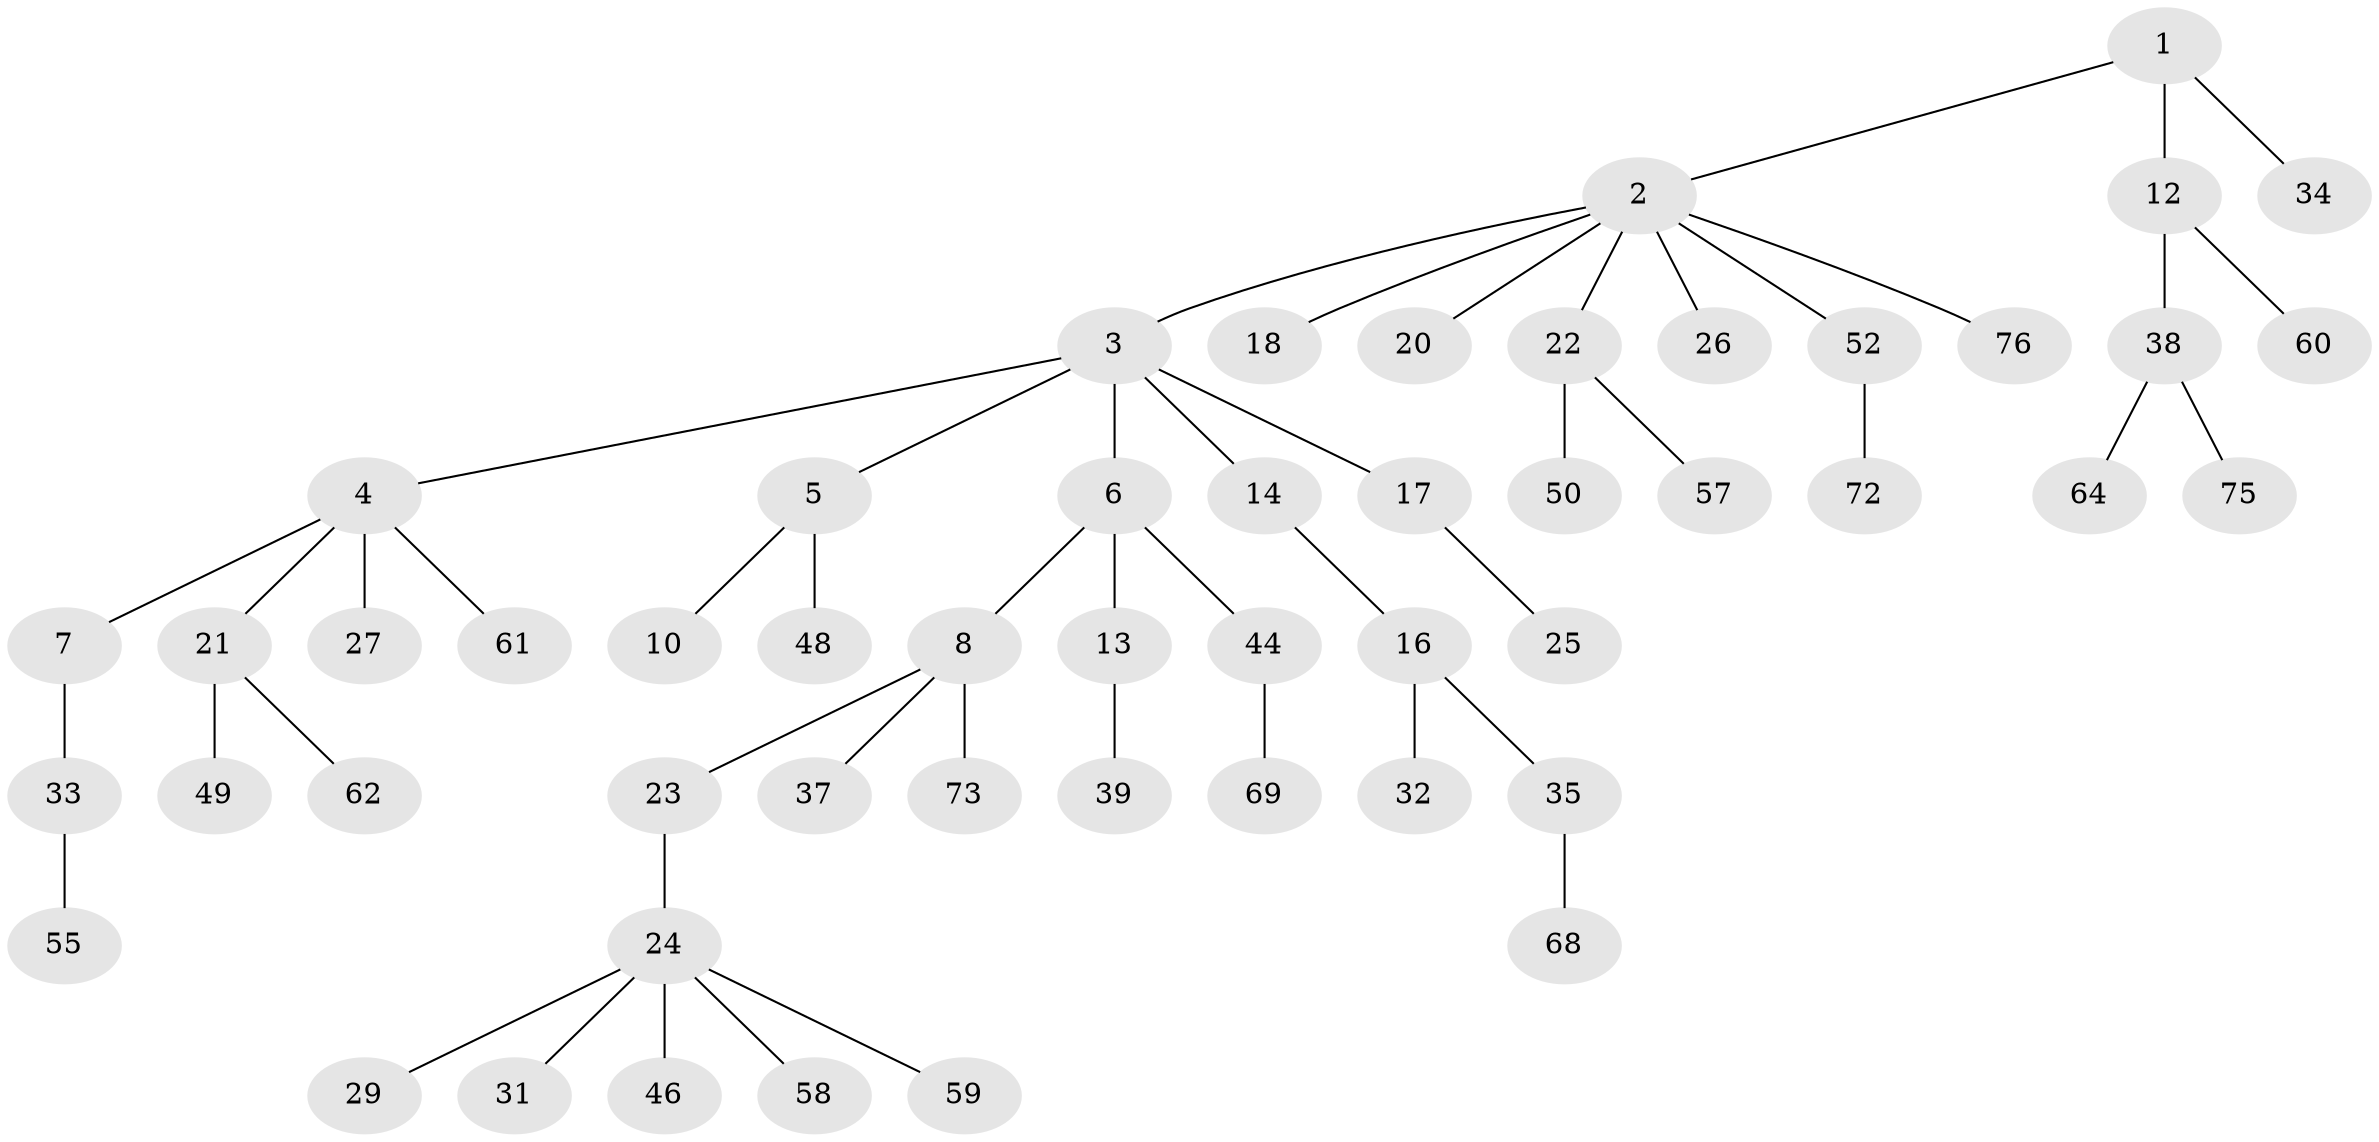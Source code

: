 // original degree distribution, {4: 0.0759493670886076, 7: 0.012658227848101266, 5: 0.02531645569620253, 6: 0.012658227848101266, 3: 0.16455696202531644, 2: 0.17721518987341772, 1: 0.5316455696202531}
// Generated by graph-tools (version 1.1) at 2025/42/03/06/25 10:42:03]
// undirected, 52 vertices, 51 edges
graph export_dot {
graph [start="1"]
  node [color=gray90,style=filled];
  1 [super="+79"];
  2 [super="+15"];
  3 [super="+9"];
  4 [super="+78"];
  5 [super="+56"];
  6 [super="+11"];
  7 [super="+19"];
  8 [super="+47"];
  10;
  12 [super="+45"];
  13 [super="+42"];
  14;
  16 [super="+28"];
  17 [super="+63"];
  18;
  20;
  21 [super="+41"];
  22 [super="+43"];
  23 [super="+53"];
  24 [super="+30"];
  25 [super="+67"];
  26;
  27;
  29;
  31;
  32 [super="+36"];
  33 [super="+51"];
  34;
  35;
  37;
  38 [super="+40"];
  39;
  44 [super="+65"];
  46 [super="+54"];
  48;
  49;
  50;
  52 [super="+70"];
  55 [super="+77"];
  57;
  58;
  59 [super="+66"];
  60;
  61 [super="+71"];
  62;
  64;
  68 [super="+74"];
  69;
  72;
  73;
  75;
  76;
  1 -- 2;
  1 -- 12;
  1 -- 34;
  2 -- 3;
  2 -- 18;
  2 -- 20;
  2 -- 22;
  2 -- 76;
  2 -- 26;
  2 -- 52;
  3 -- 4;
  3 -- 5;
  3 -- 6;
  3 -- 17;
  3 -- 14;
  4 -- 7;
  4 -- 21;
  4 -- 27;
  4 -- 61;
  5 -- 10;
  5 -- 48;
  6 -- 8;
  6 -- 44;
  6 -- 13;
  7 -- 33;
  8 -- 23;
  8 -- 37;
  8 -- 73;
  12 -- 38;
  12 -- 60;
  13 -- 39;
  14 -- 16;
  16 -- 35;
  16 -- 32;
  17 -- 25;
  21 -- 49;
  21 -- 62;
  22 -- 50;
  22 -- 57;
  23 -- 24;
  24 -- 29;
  24 -- 58;
  24 -- 59;
  24 -- 46;
  24 -- 31;
  33 -- 55;
  35 -- 68;
  38 -- 64;
  38 -- 75;
  44 -- 69;
  52 -- 72;
}
